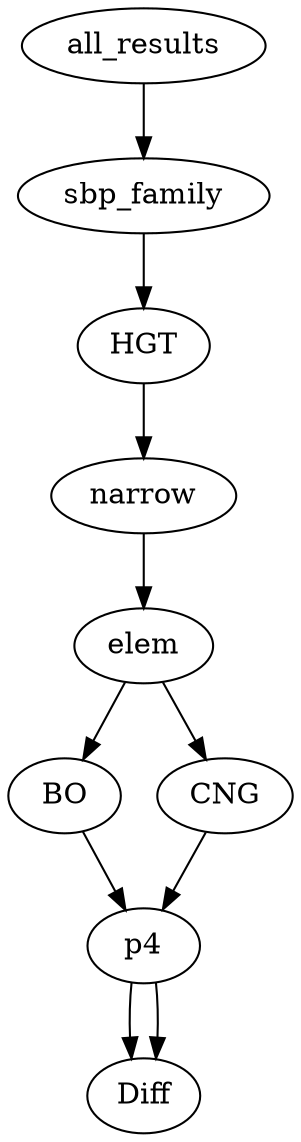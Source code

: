 digraph tree {
    "all_results";
    "sbp_family";
    "HGT";
    "narrow";
    "elem";
    "BO";
    "p4";
    "Diff";
    "CNG";
    "p4";
    "Diff";
    "all_results" -> "sbp_family";
    "sbp_family" -> "HGT";
    "HGT" -> "narrow";
    "narrow" -> "elem";
    "elem" -> "BO";
    "elem" -> "CNG";
    "BO" -> "p4";
    "p4" -> "Diff";
    "CNG" -> "p4";
    "p4" -> "Diff";
}
